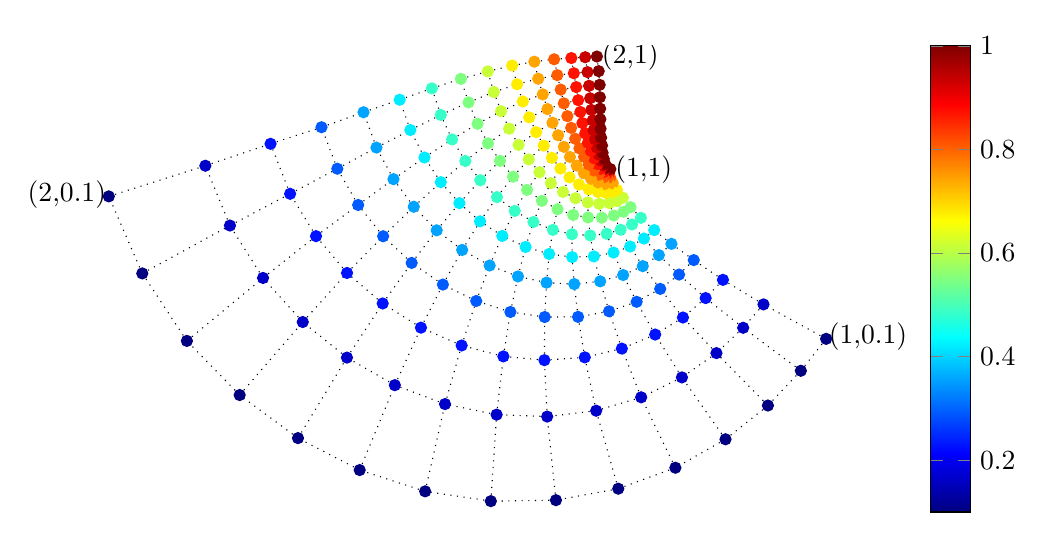 % This file was created by matlab2tikz v0.2.2.
% Copyright (c) 2008--2012, Nico Schlömer <nico.schloemer@gmail.com>
% All rights reserved.
% 
% The latest updates can be retrieved from
%   http://www.mathworks.com/matlabcentral/fileexchange/22022-matlab2tikz
% where you can also make suggestions and rate matlab2tikz.
% 
% 
% 
\begin{tikzpicture}

% Axis at [0.13 0.11 0.67 0.54]
\begin{axis}[%
view={0}{90},
width=4.444in,
height=2.331in,
scale only axis,
xmin=-24, xmax=17,
ymin=-14, ymax=7.5,
hide x axis,
hide y axis,
colormap/jet,
colorbar,
point meta min=0.1,
point meta max=1]
\addplot [
color=black,
dotted,
forget plot
]
coordinates{
 (12.998,-6.014)(10.109,-4.425) 
};
\addplot [
color=black,
dotted,
forget plot
]
coordinates{
 (10.109,-4.425)(8.238,-3.293) 
};
\addplot [
color=black,
dotted,
forget plot
]
coordinates{
 (8.238,-3.293)(6.891,-2.382) 
};
\addplot [
color=black,
dotted,
forget plot
]
coordinates{
 (6.891,-2.382)(5.863,-1.633) 
};
\addplot [
color=black,
dotted,
forget plot
]
coordinates{
 (5.863,-1.633)(5.068,-1.0) 
};
\addplot [
color=black,
dotted,
forget plot
]
coordinates{
 (5.068,-1.0)(4.454,-0.435) 
};
\addplot [
color=black,
dotted,
forget plot
]
coordinates{
 (4.454,-0.435)(3.978,0.059) 
};
\addplot [
color=black,
dotted,
forget plot
]
coordinates{
 (3.978,0.059)(3.623,0.492) 
};
\addplot [
color=black,
dotted,
forget plot
]
coordinates{
 (3.623,0.492)(3.347,0.857) 
};
\addplot [
color=black,
dotted,
forget plot
]
coordinates{
 (3.347,0.857)(3.156,1.172) 
};
\addplot [
color=black,
dotted,
forget plot
]
coordinates{
 (3.156,1.172)(3.038,1.423) 
};
\addplot [
color=black,
dotted,
forget plot
]
coordinates{
 (3.038,1.423)(2.975,1.62) 
};
\addplot [
color=black,
dotted,
forget plot
]
coordinates{
 (2.975,1.62)(2.976,1.746) 
};
\addplot [
color=black,
dotted,
forget plot
]
coordinates{
 (2.976,1.746)(3.045,1.815) 
};
\addplot [
color=black,
dotted,
forget plot
]
coordinates{
 (12.998,-6.014)(11.832,-7.486) 
};
\addplot [
color=black,
dotted,
forget plot
]
coordinates{
 (10.109,-4.425)(9.171,-5.504) 
};
\addplot [
color=black,
dotted,
forget plot
]
coordinates{
 (11.832,-7.486)(9.171,-5.504) 
};
\addplot [
color=black,
dotted,
forget plot
]
coordinates{
 (8.238,-3.293)(7.44,-4.134) 
};
\addplot [
color=black,
dotted,
forget plot
]
coordinates{
 (9.171,-5.504)(7.44,-4.134) 
};
\addplot [
color=black,
dotted,
forget plot
]
coordinates{
 (6.891,-2.382)(6.214,-3.05) 
};
\addplot [
color=black,
dotted,
forget plot
]
coordinates{
 (7.44,-4.134)(6.214,-3.05) 
};
\addplot [
color=black,
dotted,
forget plot
]
coordinates{
 (5.863,-1.633)(5.283,-2.153) 
};
\addplot [
color=black,
dotted,
forget plot
]
coordinates{
 (6.214,-3.05)(5.283,-2.153) 
};
\addplot [
color=black,
dotted,
forget plot
]
coordinates{
 (5.068,-1.0)(4.593,-1.388) 
};
\addplot [
color=black,
dotted,
forget plot
]
coordinates{
 (5.283,-2.153)(4.593,-1.388) 
};
\addplot [
color=black,
dotted,
forget plot
]
coordinates{
 (4.454,-0.435)(4.043,-0.739) 
};
\addplot [
color=black,
dotted,
forget plot
]
coordinates{
 (4.593,-1.388)(4.043,-0.739) 
};
\addplot [
color=black,
dotted,
forget plot
]
coordinates{
 (3.978,0.059)(3.651,-0.154) 
};
\addplot [
color=black,
dotted,
forget plot
]
coordinates{
 (4.043,-0.739)(3.651,-0.154) 
};
\addplot [
color=black,
dotted,
forget plot
]
coordinates{
 (3.623,0.492)(3.345,0.339) 
};
\addplot [
color=black,
dotted,
forget plot
]
coordinates{
 (3.651,-0.154)(3.345,0.339) 
};
\addplot [
color=black,
dotted,
forget plot
]
coordinates{
 (3.347,0.857)(3.134,0.763) 
};
\addplot [
color=black,
dotted,
forget plot
]
coordinates{
 (3.345,0.339)(3.134,0.763) 
};
\addplot [
color=black,
dotted,
forget plot
]
coordinates{
 (3.156,1.172)(3.0,1.115) 
};
\addplot [
color=black,
dotted,
forget plot
]
coordinates{
 (3.134,0.763)(3.0,1.115) 
};
\addplot [
color=black,
dotted,
forget plot
]
coordinates{
 (3.038,1.423)(2.911,1.396) 
};
\addplot [
color=black,
dotted,
forget plot
]
coordinates{
 (3.0,1.115)(2.911,1.396) 
};
\addplot [
color=black,
dotted,
forget plot
]
coordinates{
 (2.975,1.62)(2.876,1.611) 
};
\addplot [
color=black,
dotted,
forget plot
]
coordinates{
 (2.911,1.396)(2.876,1.611) 
};
\addplot [
color=black,
dotted,
forget plot
]
coordinates{
 (2.976,1.746)(2.893,1.748) 
};
\addplot [
color=black,
dotted,
forget plot
]
coordinates{
 (2.876,1.611)(2.893,1.748) 
};
\addplot [
color=black,
dotted,
forget plot
]
coordinates{
 (3.045,1.815)(2.949,1.813) 
};
\addplot [
color=black,
dotted,
forget plot
]
coordinates{
 (2.893,1.748)(2.949,1.813) 
};
\addplot [
color=black,
dotted,
forget plot
]
coordinates{
 (11.832,-7.486)(10.313,-9.089) 
};
\addplot [
color=black,
dotted,
forget plot
]
coordinates{
 (9.171,-5.504)(7.939,-6.672) 
};
\addplot [
color=black,
dotted,
forget plot
]
coordinates{
 (10.313,-9.089)(7.939,-6.672) 
};
\addplot [
color=black,
dotted,
forget plot
]
coordinates{
 (7.44,-4.134)(6.392,-5.03) 
};
\addplot [
color=black,
dotted,
forget plot
]
coordinates{
 (7.939,-6.672)(6.392,-5.03) 
};
\addplot [
color=black,
dotted,
forget plot
]
coordinates{
 (6.214,-3.05)(5.344,-3.709) 
};
\addplot [
color=black,
dotted,
forget plot
]
coordinates{
 (6.392,-5.03)(5.344,-3.709) 
};
\addplot [
color=black,
dotted,
forget plot
]
coordinates{
 (5.283,-2.153)(4.539,-2.661) 
};
\addplot [
color=black,
dotted,
forget plot
]
coordinates{
 (5.344,-3.709)(4.539,-2.661) 
};
\addplot [
color=black,
dotted,
forget plot
]
coordinates{
 (4.593,-1.388)(3.956,-1.756) 
};
\addplot [
color=black,
dotted,
forget plot
]
coordinates{
 (4.539,-2.661)(3.956,-1.756) 
};
\addplot [
color=black,
dotted,
forget plot
]
coordinates{
 (4.043,-0.739)(3.519,-0.983) 
};
\addplot [
color=black,
dotted,
forget plot
]
coordinates{
 (3.956,-1.756)(3.519,-0.983) 
};
\addplot [
color=black,
dotted,
forget plot
]
coordinates{
 (3.651,-0.154)(3.202,-0.325) 
};
\addplot [
color=black,
dotted,
forget plot
]
coordinates{
 (3.519,-0.983)(3.202,-0.325) 
};
\addplot [
color=black,
dotted,
forget plot
]
coordinates{
 (3.345,0.339)(2.991,0.246) 
};
\addplot [
color=black,
dotted,
forget plot
]
coordinates{
 (3.202,-0.325)(2.991,0.246) 
};
\addplot [
color=black,
dotted,
forget plot
]
coordinates{
 (3.134,0.763)(2.841,0.721) 
};
\addplot [
color=black,
dotted,
forget plot
]
coordinates{
 (2.991,0.246)(2.841,0.721) 
};
\addplot [
color=black,
dotted,
forget plot
]
coordinates{
 (3.0,1.115)(2.755,1.115) 
};
\addplot [
color=black,
dotted,
forget plot
]
coordinates{
 (2.841,0.721)(2.755,1.115) 
};
\addplot [
color=black,
dotted,
forget plot
]
coordinates{
 (2.911,1.396)(2.73,1.439) 
};
\addplot [
color=black,
dotted,
forget plot
]
coordinates{
 (2.755,1.115)(2.73,1.439) 
};
\addplot [
color=black,
dotted,
forget plot
]
coordinates{
 (2.876,1.611)(2.736,1.676) 
};
\addplot [
color=black,
dotted,
forget plot
]
coordinates{
 (2.73,1.439)(2.736,1.676) 
};
\addplot [
color=black,
dotted,
forget plot
]
coordinates{
 (2.893,1.748)(2.806,1.834) 
};
\addplot [
color=black,
dotted,
forget plot
]
coordinates{
 (2.736,1.676)(2.806,1.834) 
};
\addplot [
color=black,
dotted,
forget plot
]
coordinates{
 (2.949,1.813)(2.867,1.904) 
};
\addplot [
color=black,
dotted,
forget plot
]
coordinates{
 (2.806,1.834)(2.867,1.904) 
};
\addplot [
color=black,
dotted,
forget plot
]
coordinates{
 (10.313,-9.089)(8.357,-10.646) 
};
\addplot [
color=black,
dotted,
forget plot
]
coordinates{
 (7.939,-6.672)(6.346,-7.792) 
};
\addplot [
color=black,
dotted,
forget plot
]
coordinates{
 (8.357,-10.646)(6.346,-7.792) 
};
\addplot [
color=black,
dotted,
forget plot
]
coordinates{
 (6.392,-5.03)(5.112,-5.816) 
};
\addplot [
color=black,
dotted,
forget plot
]
coordinates{
 (6.346,-7.792)(5.112,-5.816) 
};
\addplot [
color=black,
dotted,
forget plot
]
coordinates{
 (5.344,-3.709)(4.257,-4.306) 
};
\addplot [
color=black,
dotted,
forget plot
]
coordinates{
 (5.112,-5.816)(4.257,-4.306) 
};
\addplot [
color=black,
dotted,
forget plot
]
coordinates{
 (4.539,-2.661)(3.634,-3.071) 
};
\addplot [
color=black,
dotted,
forget plot
]
coordinates{
 (4.257,-4.306)(3.634,-3.071) 
};
\addplot [
color=black,
dotted,
forget plot
]
coordinates{
 (3.956,-1.756)(3.191,-2.036) 
};
\addplot [
color=black,
dotted,
forget plot
]
coordinates{
 (3.634,-3.071)(3.191,-2.036) 
};
\addplot [
color=black,
dotted,
forget plot
]
coordinates{
 (3.519,-0.983)(2.875,-1.168) 
};
\addplot [
color=black,
dotted,
forget plot
]
coordinates{
 (3.191,-2.036)(2.875,-1.168) 
};
\addplot [
color=black,
dotted,
forget plot
]
coordinates{
 (3.202,-0.325)(2.649,-0.426) 
};
\addplot [
color=black,
dotted,
forget plot
]
coordinates{
 (2.875,-1.168)(2.649,-0.426) 
};
\addplot [
color=black,
dotted,
forget plot
]
coordinates{
 (2.991,0.246)(2.528,0.214) 
};
\addplot [
color=black,
dotted,
forget plot
]
coordinates{
 (2.649,-0.426)(2.528,0.214) 
};
\addplot [
color=black,
dotted,
forget plot
]
coordinates{
 (2.841,0.721)(2.473,0.759) 
};
\addplot [
color=black,
dotted,
forget plot
]
coordinates{
 (2.528,0.214)(2.473,0.759) 
};
\addplot [
color=black,
dotted,
forget plot
]
coordinates{
 (2.755,1.115)(2.469,1.198) 
};
\addplot [
color=black,
dotted,
forget plot
]
coordinates{
 (2.473,0.759)(2.469,1.198) 
};
\addplot [
color=black,
dotted,
forget plot
]
coordinates{
 (2.73,1.439)(2.513,1.555) 
};
\addplot [
color=black,
dotted,
forget plot
]
coordinates{
 (2.469,1.198)(2.513,1.555) 
};
\addplot [
color=black,
dotted,
forget plot
]
coordinates{
 (2.736,1.676)(2.595,1.82) 
};
\addplot [
color=black,
dotted,
forget plot
]
coordinates{
 (2.513,1.555)(2.595,1.82) 
};
\addplot [
color=black,
dotted,
forget plot
]
coordinates{
 (2.806,1.834)(2.709,1.987) 
};
\addplot [
color=black,
dotted,
forget plot
]
coordinates{
 (2.595,1.82)(2.709,1.987) 
};
\addplot [
color=black,
dotted,
forget plot
]
coordinates{
 (2.867,1.904)(2.798,2.066) 
};
\addplot [
color=black,
dotted,
forget plot
]
coordinates{
 (2.709,1.987)(2.798,2.066) 
};
\addplot [
color=black,
dotted,
forget plot
]
coordinates{
 (8.357,-10.646)(6.044,-11.958) 
};
\addplot [
color=black,
dotted,
forget plot
]
coordinates{
 (6.346,-7.792)(4.466,-8.71) 
};
\addplot [
color=black,
dotted,
forget plot
]
coordinates{
 (6.044,-11.958)(4.466,-8.71) 
};
\addplot [
color=black,
dotted,
forget plot
]
coordinates{
 (5.112,-5.816)(3.574,-6.464) 
};
\addplot [
color=black,
dotted,
forget plot
]
coordinates{
 (4.466,-8.71)(3.574,-6.464) 
};
\addplot [
color=black,
dotted,
forget plot
]
coordinates{
 (4.257,-4.306)(2.984,-4.744) 
};
\addplot [
color=black,
dotted,
forget plot
]
coordinates{
 (3.574,-6.464)(2.984,-4.744) 
};
\addplot [
color=black,
dotted,
forget plot
]
coordinates{
 (3.634,-3.071)(2.576,-3.363) 
};
\addplot [
color=black,
dotted,
forget plot
]
coordinates{
 (2.984,-4.744)(2.576,-3.363) 
};
\addplot [
color=black,
dotted,
forget plot
]
coordinates{
 (3.191,-2.036)(2.284,-2.212) 
};
\addplot [
color=black,
dotted,
forget plot
]
coordinates{
 (2.576,-3.363)(2.284,-2.212) 
};
\addplot [
color=black,
dotted,
forget plot
]
coordinates{
 (2.875,-1.168)(2.115,-1.244) 
};
\addplot [
color=black,
dotted,
forget plot
]
coordinates{
 (2.284,-2.212)(2.115,-1.244) 
};
\addplot [
color=black,
dotted,
forget plot
]
coordinates{
 (2.649,-0.426)(2.018,-0.417) 
};
\addplot [
color=black,
dotted,
forget plot
]
coordinates{
 (2.115,-1.244)(2.018,-0.417) 
};
\addplot [
color=black,
dotted,
forget plot
]
coordinates{
 (2.528,0.214)(2.005,0.276) 
};
\addplot [
color=black,
dotted,
forget plot
]
coordinates{
 (2.018,-0.417)(2.005,0.276) 
};
\addplot [
color=black,
dotted,
forget plot
]
coordinates{
 (2.473,0.759)(2.049,0.881) 
};
\addplot [
color=black,
dotted,
forget plot
]
coordinates{
 (2.005,0.276)(2.049,0.881) 
};
\addplot [
color=black,
dotted,
forget plot
]
coordinates{
 (2.469,1.198)(2.153,1.37) 
};
\addplot [
color=black,
dotted,
forget plot
]
coordinates{
 (2.049,0.881)(2.153,1.37) 
};
\addplot [
color=black,
dotted,
forget plot
]
coordinates{
 (2.513,1.555)(2.279,1.753) 
};
\addplot [
color=black,
dotted,
forget plot
]
coordinates{
 (2.153,1.37)(2.279,1.753) 
};
\addplot [
color=black,
dotted,
forget plot
]
coordinates{
 (2.595,1.82)(2.448,2.045) 
};
\addplot [
color=black,
dotted,
forget plot
]
coordinates{
 (2.279,1.753)(2.448,2.045) 
};
\addplot [
color=black,
dotted,
forget plot
]
coordinates{
 (2.709,1.987)(2.605,2.212) 
};
\addplot [
color=black,
dotted,
forget plot
]
coordinates{
 (2.448,2.045)(2.605,2.212) 
};
\addplot [
color=black,
dotted,
forget plot
]
coordinates{
 (2.798,2.066)(2.739,2.29) 
};
\addplot [
color=black,
dotted,
forget plot
]
coordinates{
 (2.605,2.212)(2.739,2.29) 
};
\addplot [
color=black,
dotted,
forget plot
]
coordinates{
 (6.044,-11.958)(3.409,-12.925) 
};
\addplot [
color=black,
dotted,
forget plot
]
coordinates{
 (4.466,-8.71)(2.39,-9.328) 
};
\addplot [
color=black,
dotted,
forget plot
]
coordinates{
 (3.409,-12.925)(2.39,-9.328) 
};
\addplot [
color=black,
dotted,
forget plot
]
coordinates{
 (3.574,-6.464)(1.865,-6.868) 
};
\addplot [
color=black,
dotted,
forget plot
]
coordinates{
 (2.39,-9.328)(1.865,-6.868) 
};
\addplot [
color=black,
dotted,
forget plot
]
coordinates{
 (2.984,-4.744)(1.555,-5.001) 
};
\addplot [
color=black,
dotted,
forget plot
]
coordinates{
 (1.865,-6.868)(1.555,-5.001) 
};
\addplot [
color=black,
dotted,
forget plot
]
coordinates{
 (2.576,-3.363)(1.379,-3.489) 
};
\addplot [
color=black,
dotted,
forget plot
]
coordinates{
 (1.555,-5.001)(1.379,-3.489) 
};
\addplot [
color=black,
dotted,
forget plot
]
coordinates{
 (2.284,-2.212)(1.281,-2.243) 
};
\addplot [
color=black,
dotted,
forget plot
]
coordinates{
 (1.379,-3.489)(1.281,-2.243) 
};
\addplot [
color=black,
dotted,
forget plot
]
coordinates{
 (2.115,-1.244)(1.275,-1.193) 
};
\addplot [
color=black,
dotted,
forget plot
]
coordinates{
 (1.281,-2.243)(1.275,-1.193) 
};
\addplot [
color=black,
dotted,
forget plot
]
coordinates{
 (2.018,-0.417)(1.33,-0.3) 
};
\addplot [
color=black,
dotted,
forget plot
]
coordinates{
 (1.275,-1.193)(1.33,-0.3) 
};
\addplot [
color=black,
dotted,
forget plot
]
coordinates{
 (2.005,0.276)(1.436,0.47) 
};
\addplot [
color=black,
dotted,
forget plot
]
coordinates{
 (1.33,-0.3)(1.436,0.47) 
};
\addplot [
color=black,
dotted,
forget plot
]
coordinates{
 (2.049,0.881)(1.6,1.104) 
};
\addplot [
color=black,
dotted,
forget plot
]
coordinates{
 (1.436,0.47)(1.6,1.104) 
};
\addplot [
color=black,
dotted,
forget plot
]
coordinates{
 (2.153,1.37)(1.822,1.633) 
};
\addplot [
color=black,
dotted,
forget plot
]
coordinates{
 (1.6,1.104)(1.822,1.633) 
};
\addplot [
color=black,
dotted,
forget plot
]
coordinates{
 (2.279,1.753)(2.05,2.031) 
};
\addplot [
color=black,
dotted,
forget plot
]
coordinates{
 (1.822,1.633)(2.05,2.031) 
};
\addplot [
color=black,
dotted,
forget plot
]
coordinates{
 (2.448,2.045)(2.295,2.315) 
};
\addplot [
color=black,
dotted,
forget plot
]
coordinates{
 (2.05,2.031)(2.295,2.315) 
};
\addplot [
color=black,
dotted,
forget plot
]
coordinates{
 (2.605,2.212)(2.509,2.485) 
};
\addplot [
color=black,
dotted,
forget plot
]
coordinates{
 (2.295,2.315)(2.509,2.485) 
};
\addplot [
color=black,
dotted,
forget plot
]
coordinates{
 (2.739,2.29)(2.686,2.567) 
};
\addplot [
color=black,
dotted,
forget plot
]
coordinates{
 (2.509,2.485)(2.686,2.567) 
};
\addplot [
color=black,
dotted,
forget plot
]
coordinates{
 (3.409,-12.925)(0.534,-13.454) 
};
\addplot [
color=black,
dotted,
forget plot
]
coordinates{
 (2.39,-9.328)(0.131,-9.599) 
};
\addplot [
color=black,
dotted,
forget plot
]
coordinates{
 (0.534,-13.454)(0.131,-9.599) 
};
\addplot [
color=black,
dotted,
forget plot
]
coordinates{
 (1.865,-6.868)(0.002,-6.997) 
};
\addplot [
color=black,
dotted,
forget plot
]
coordinates{
 (0.131,-9.599)(0.002,-6.997) 
};
\addplot [
color=black,
dotted,
forget plot
]
coordinates{
 (1.555,-5.001)(0.016,-5.008) 
};
\addplot [
color=black,
dotted,
forget plot
]
coordinates{
 (0.002,-6.997)(0.016,-5.008) 
};
\addplot [
color=black,
dotted,
forget plot
]
coordinates{
 (1.379,-3.489)(0.1,-3.422) 
};
\addplot [
color=black,
dotted,
forget plot
]
coordinates{
 (0.016,-5.008)(0.1,-3.422) 
};
\addplot [
color=black,
dotted,
forget plot
]
coordinates{
 (1.281,-2.243)(0.221,-2.1) 
};
\addplot [
color=black,
dotted,
forget plot
]
coordinates{
 (0.1,-3.422)(0.221,-2.1) 
};
\addplot [
color=black,
dotted,
forget plot
]
coordinates{
 (1.275,-1.193)(0.394,-0.99) 
};
\addplot [
color=black,
dotted,
forget plot
]
coordinates{
 (0.221,-2.1)(0.394,-0.99) 
};
\addplot [
color=black,
dotted,
forget plot
]
coordinates{
 (1.33,-0.3)(0.61,-0.036) 
};
\addplot [
color=black,
dotted,
forget plot
]
coordinates{
 (0.394,-0.99)(0.61,-0.036) 
};
\addplot [
color=black,
dotted,
forget plot
]
coordinates{
 (1.436,0.47)(0.862,0.761) 
};
\addplot [
color=black,
dotted,
forget plot
]
coordinates{
 (0.61,-0.036)(0.862,0.761) 
};
\addplot [
color=black,
dotted,
forget plot
]
coordinates{
 (1.6,1.104)(1.163,1.432) 
};
\addplot [
color=black,
dotted,
forget plot
]
coordinates{
 (0.862,0.761)(1.163,1.432) 
};
\addplot [
color=black,
dotted,
forget plot
]
coordinates{
 (1.822,1.633)(1.494,1.976) 
};
\addplot [
color=black,
dotted,
forget plot
]
coordinates{
 (1.163,1.432)(1.494,1.976) 
};
\addplot [
color=black,
dotted,
forget plot
]
coordinates{
 (2.05,2.031)(1.832,2.381) 
};
\addplot [
color=black,
dotted,
forget plot
]
coordinates{
 (1.494,1.976)(1.832,2.381) 
};
\addplot [
color=black,
dotted,
forget plot
]
coordinates{
 (2.295,2.315)(2.15,2.651) 
};
\addplot [
color=black,
dotted,
forget plot
]
coordinates{
 (1.832,2.381)(2.15,2.651) 
};
\addplot [
color=black,
dotted,
forget plot
]
coordinates{
 (2.509,2.485)(2.419,2.813) 
};
\addplot [
color=black,
dotted,
forget plot
]
coordinates{
 (2.15,2.651)(2.419,2.813) 
};
\addplot [
color=black,
dotted,
forget plot
]
coordinates{
 (2.686,2.567)(2.66,2.902) 
};
\addplot [
color=black,
dotted,
forget plot
]
coordinates{
 (2.419,2.813)(2.66,2.902) 
};
\addplot [
color=black,
dotted,
forget plot
]
coordinates{
 (0.534,-13.454)(-2.469,-13.499) 
};
\addplot [
color=black,
dotted,
forget plot
]
coordinates{
 (0.131,-9.599)(-2.202,-9.51) 
};
\addplot [
color=black,
dotted,
forget plot
]
coordinates{
 (-2.469,-13.499)(-2.202,-9.51) 
};
\addplot [
color=black,
dotted,
forget plot
]
coordinates{
 (0.002,-6.997)(-1.891,-6.824) 
};
\addplot [
color=black,
dotted,
forget plot
]
coordinates{
 (-2.202,-9.51)(-1.891,-6.824) 
};
\addplot [
color=black,
dotted,
forget plot
]
coordinates{
 (0.016,-5.008)(-1.567,-4.775) 
};
\addplot [
color=black,
dotted,
forget plot
]
coordinates{
 (-1.891,-6.824)(-1.567,-4.775) 
};
\addplot [
color=black,
dotted,
forget plot
]
coordinates{
 (0.1,-3.422)(-1.217,-3.136) 
};
\addplot [
color=black,
dotted,
forget plot
]
coordinates{
 (-1.567,-4.775)(-1.217,-3.136) 
};
\addplot [
color=black,
dotted,
forget plot
]
coordinates{
 (0.221,-2.1)(-0.864,-1.776) 
};
\addplot [
color=black,
dotted,
forget plot
]
coordinates{
 (-1.217,-3.136)(-0.864,-1.776) 
};
\addplot [
color=black,
dotted,
forget plot
]
coordinates{
 (0.394,-0.99)(-0.502,-0.626) 
};
\addplot [
color=black,
dotted,
forget plot
]
coordinates{
 (-0.864,-1.776)(-0.502,-0.626) 
};
\addplot [
color=black,
dotted,
forget plot
]
coordinates{
 (0.61,-0.036)(-0.112,0.348) 
};
\addplot [
color=black,
dotted,
forget plot
]
coordinates{
 (-0.502,-0.626)(-0.112,0.348) 
};
\addplot [
color=black,
dotted,
forget plot
]
coordinates{
 (0.862,0.761)(0.301,1.167) 
};
\addplot [
color=black,
dotted,
forget plot
]
coordinates{
 (-0.112,0.348)(0.301,1.167) 
};
\addplot [
color=black,
dotted,
forget plot
]
coordinates{
 (1.163,1.432)(0.743,1.84) 
};
\addplot [
color=black,
dotted,
forget plot
]
coordinates{
 (0.301,1.167)(0.743,1.84) 
};
\addplot [
color=black,
dotted,
forget plot
]
coordinates{
 (1.494,1.976)(1.181,2.373) 
};
\addplot [
color=black,
dotted,
forget plot
]
coordinates{
 (0.743,1.84)(1.181,2.373) 
};
\addplot [
color=black,
dotted,
forget plot
]
coordinates{
 (1.832,2.381)(1.619,2.769) 
};
\addplot [
color=black,
dotted,
forget plot
]
coordinates{
 (1.181,2.373)(1.619,2.769) 
};
\addplot [
color=black,
dotted,
forget plot
]
coordinates{
 (2.15,2.651)(2.008,3.028) 
};
\addplot [
color=black,
dotted,
forget plot
]
coordinates{
 (1.619,2.769)(2.008,3.028) 
};
\addplot [
color=black,
dotted,
forget plot
]
coordinates{
 (2.419,2.813)(2.34,3.192) 
};
\addplot [
color=black,
dotted,
forget plot
]
coordinates{
 (2.008,3.028)(2.34,3.192) 
};
\addplot [
color=black,
dotted,
forget plot
]
coordinates{
 (2.66,2.902)(2.619,3.264) 
};
\addplot [
color=black,
dotted,
forget plot
]
coordinates{
 (2.34,3.192)(2.619,3.264) 
};
\addplot [
color=black,
dotted,
forget plot
]
coordinates{
 (-2.469,-13.499)(-5.499,-13.047) 
};
\addplot [
color=black,
dotted,
forget plot
]
coordinates{
 (-2.202,-9.51)(-4.583,-9.022) 
};
\addplot [
color=black,
dotted,
forget plot
]
coordinates{
 (-5.499,-13.047)(-4.583,-9.022) 
};
\addplot [
color=black,
dotted,
forget plot
]
coordinates{
 (-1.891,-6.824)(-3.816,-6.32) 
};
\addplot [
color=black,
dotted,
forget plot
]
coordinates{
 (-4.583,-9.022)(-3.816,-6.32) 
};
\addplot [
color=black,
dotted,
forget plot
]
coordinates{
 (-1.567,-4.775)(-3.142,-4.268) 
};
\addplot [
color=black,
dotted,
forget plot
]
coordinates{
 (-3.816,-6.32)(-3.142,-4.268) 
};
\addplot [
color=black,
dotted,
forget plot
]
coordinates{
 (-1.217,-3.136)(-2.524,-2.632) 
};
\addplot [
color=black,
dotted,
forget plot
]
coordinates{
 (-3.142,-4.268)(-2.524,-2.632) 
};
\addplot [
color=black,
dotted,
forget plot
]
coordinates{
 (-0.864,-1.776)(-1.941,-1.266) 
};
\addplot [
color=black,
dotted,
forget plot
]
coordinates{
 (-2.524,-2.632)(-1.941,-1.266) 
};
\addplot [
color=black,
dotted,
forget plot
]
coordinates{
 (-0.502,-0.626)(-1.367,-0.114) 
};
\addplot [
color=black,
dotted,
forget plot
]
coordinates{
 (-1.941,-1.266)(-1.367,-0.114) 
};
\addplot [
color=black,
dotted,
forget plot
]
coordinates{
 (-0.112,0.348)(-0.798,0.855) 
};
\addplot [
color=black,
dotted,
forget plot
]
coordinates{
 (-1.367,-0.114)(-0.798,0.855) 
};
\addplot [
color=black,
dotted,
forget plot
]
coordinates{
 (0.301,1.167)(-0.226,1.669) 
};
\addplot [
color=black,
dotted,
forget plot
]
coordinates{
 (-0.798,0.855)(-0.226,1.669) 
};
\addplot [
color=black,
dotted,
forget plot
]
coordinates{
 (0.743,1.84)(0.345,2.334) 
};
\addplot [
color=black,
dotted,
forget plot
]
coordinates{
 (-0.226,1.669)(0.345,2.334) 
};
\addplot [
color=black,
dotted,
forget plot
]
coordinates{
 (1.181,2.373)(0.899,2.841) 
};
\addplot [
color=black,
dotted,
forget plot
]
coordinates{
 (0.345,2.334)(0.899,2.841) 
};
\addplot [
color=black,
dotted,
forget plot
]
coordinates{
 (1.619,2.769)(1.422,3.213) 
};
\addplot [
color=black,
dotted,
forget plot
]
coordinates{
 (0.899,2.841)(1.422,3.213) 
};
\addplot [
color=black,
dotted,
forget plot
]
coordinates{
 (2.008,3.028)(1.886,3.46) 
};
\addplot [
color=black,
dotted,
forget plot
]
coordinates{
 (1.422,3.213)(1.886,3.46) 
};
\addplot [
color=black,
dotted,
forget plot
]
coordinates{
 (2.34,3.192)(2.267,3.6) 
};
\addplot [
color=black,
dotted,
forget plot
]
coordinates{
 (1.886,3.46)(2.267,3.6) 
};
\addplot [
color=black,
dotted,
forget plot
]
coordinates{
 (2.619,3.264)(2.593,3.675) 
};
\addplot [
color=black,
dotted,
forget plot
]
coordinates{
 (2.267,3.6)(2.593,3.675) 
};
\addplot [
color=black,
dotted,
forget plot
]
coordinates{
 (-5.499,-13.047)(-8.519,-12.065) 
};
\addplot [
color=black,
dotted,
forget plot
]
coordinates{
 (-4.583,-9.022)(-6.897,-8.149) 
};
\addplot [
color=black,
dotted,
forget plot
]
coordinates{
 (-8.519,-12.065)(-6.897,-8.149) 
};
\addplot [
color=black,
dotted,
forget plot
]
coordinates{
 (-3.816,-6.32)(-5.692,-5.498) 
};
\addplot [
color=black,
dotted,
forget plot
]
coordinates{
 (-6.897,-8.149)(-5.692,-5.498) 
};
\addplot [
color=black,
dotted,
forget plot
]
coordinates{
 (-3.142,-4.268)(-4.681,-3.511) 
};
\addplot [
color=black,
dotted,
forget plot
]
coordinates{
 (-5.692,-5.498)(-4.681,-3.511) 
};
\addplot [
color=black,
dotted,
forget plot
]
coordinates{
 (-2.524,-2.632)(-3.792,-1.914) 
};
\addplot [
color=black,
dotted,
forget plot
]
coordinates{
 (-4.681,-3.511)(-3.792,-1.914) 
};
\addplot [
color=black,
dotted,
forget plot
]
coordinates{
 (-1.941,-1.266)(-2.966,-0.595) 
};
\addplot [
color=black,
dotted,
forget plot
]
coordinates{
 (-3.792,-1.914)(-2.966,-0.595) 
};
\addplot [
color=black,
dotted,
forget plot
]
coordinates{
 (-1.367,-0.114)(-2.186,0.522) 
};
\addplot [
color=black,
dotted,
forget plot
]
coordinates{
 (-2.966,-0.595)(-2.186,0.522) 
};
\addplot [
color=black,
dotted,
forget plot
]
coordinates{
 (-0.798,0.855)(-1.444,1.465) 
};
\addplot [
color=black,
dotted,
forget plot
]
coordinates{
 (-2.186,0.522)(-1.444,1.465) 
};
\addplot [
color=black,
dotted,
forget plot
]
coordinates{
 (-0.226,1.669)(-0.721,2.262) 
};
\addplot [
color=black,
dotted,
forget plot
]
coordinates{
 (-1.444,1.465)(-0.721,2.262) 
};
\addplot [
color=black,
dotted,
forget plot
]
coordinates{
 (0.345,2.334)(-0.029,2.895) 
};
\addplot [
color=black,
dotted,
forget plot
]
coordinates{
 (-0.721,2.262)(-0.029,2.895) 
};
\addplot [
color=black,
dotted,
forget plot
]
coordinates{
 (0.899,2.841)(0.634,3.374) 
};
\addplot [
color=black,
dotted,
forget plot
]
coordinates{
 (-0.029,2.895)(0.634,3.374) 
};
\addplot [
color=black,
dotted,
forget plot
]
coordinates{
 (1.422,3.213)(1.236,3.718) 
};
\addplot [
color=black,
dotted,
forget plot
]
coordinates{
 (0.634,3.374)(1.236,3.718) 
};
\addplot [
color=black,
dotted,
forget plot
]
coordinates{
 (1.886,3.46)(1.754,3.936) 
};
\addplot [
color=black,
dotted,
forget plot
]
coordinates{
 (1.236,3.718)(1.754,3.936) 
};
\addplot [
color=black,
dotted,
forget plot
]
coordinates{
 (2.267,3.6)(2.228,4.056) 
};
\addplot [
color=black,
dotted,
forget plot
]
coordinates{
 (1.754,3.936)(2.228,4.056) 
};
\addplot [
color=black,
dotted,
forget plot
]
coordinates{
 (2.593,3.675)(2.583,4.114) 
};
\addplot [
color=black,
dotted,
forget plot
]
coordinates{
 (2.228,4.056)(2.583,4.114) 
};
\addplot [
color=black,
dotted,
forget plot
]
coordinates{
 (-8.519,-12.065)(-11.365,-10.592) 
};
\addplot [
color=black,
dotted,
forget plot
]
coordinates{
 (-6.897,-8.149)(-9.107,-6.879) 
};
\addplot [
color=black,
dotted,
forget plot
]
coordinates{
 (-11.365,-10.592)(-9.107,-6.879) 
};
\addplot [
color=black,
dotted,
forget plot
]
coordinates{
 (-5.692,-5.498)(-7.458,-4.382) 
};
\addplot [
color=black,
dotted,
forget plot
]
coordinates{
 (-9.107,-6.879)(-7.458,-4.382) 
};
\addplot [
color=black,
dotted,
forget plot
]
coordinates{
 (-4.681,-3.511)(-6.121,-2.512) 
};
\addplot [
color=black,
dotted,
forget plot
]
coordinates{
 (-7.458,-4.382)(-6.121,-2.512) 
};
\addplot [
color=black,
dotted,
forget plot
]
coordinates{
 (-3.792,-1.914)(-4.966,-1.009) 
};
\addplot [
color=black,
dotted,
forget plot
]
coordinates{
 (-6.121,-2.512)(-4.966,-1.009) 
};
\addplot [
color=black,
dotted,
forget plot
]
coordinates{
 (-2.966,-0.595)(-3.918,0.244) 
};
\addplot [
color=black,
dotted,
forget plot
]
coordinates{
 (-4.966,-1.009)(-3.918,0.244) 
};
\addplot [
color=black,
dotted,
forget plot
]
coordinates{
 (-2.186,0.522)(-2.955,1.301) 
};
\addplot [
color=black,
dotted,
forget plot
]
coordinates{
 (-3.918,0.244)(-2.955,1.301) 
};
\addplot [
color=black,
dotted,
forget plot
]
coordinates{
 (-1.444,1.465)(-2.046,2.195) 
};
\addplot [
color=black,
dotted,
forget plot
]
coordinates{
 (-2.955,1.301)(-2.046,2.195) 
};
\addplot [
color=black,
dotted,
forget plot
]
coordinates{
 (-0.721,2.262)(-1.189,2.929) 
};
\addplot [
color=black,
dotted,
forget plot
]
coordinates{
 (-2.046,2.195)(-1.189,2.929) 
};
\addplot [
color=black,
dotted,
forget plot
]
coordinates{
 (-0.029,2.895)(-0.378,3.518) 
};
\addplot [
color=black,
dotted,
forget plot
]
coordinates{
 (-1.189,2.929)(-0.378,3.518) 
};
\addplot [
color=black,
dotted,
forget plot
]
coordinates{
 (0.634,3.374)(0.376,3.954) 
};
\addplot [
color=black,
dotted,
forget plot
]
coordinates{
 (-0.378,3.518)(0.376,3.954) 
};
\addplot [
color=black,
dotted,
forget plot
]
coordinates{
 (1.236,3.718)(1.061,4.257) 
};
\addplot [
color=black,
dotted,
forget plot
]
coordinates{
 (0.376,3.954)(1.061,4.257) 
};
\addplot [
color=black,
dotted,
forget plot
]
coordinates{
 (1.754,3.936)(1.661,4.45) 
};
\addplot [
color=black,
dotted,
forget plot
]
coordinates{
 (1.061,4.257)(1.661,4.45) 
};
\addplot [
color=black,
dotted,
forget plot
]
coordinates{
 (2.228,4.056)(2.166,4.543) 
};
\addplot [
color=black,
dotted,
forget plot
]
coordinates{
 (1.661,4.45)(2.166,4.543) 
};
\addplot [
color=black,
dotted,
forget plot
]
coordinates{
 (2.583,4.114)(2.574,4.602) 
};
\addplot [
color=black,
dotted,
forget plot
]
coordinates{
 (2.166,4.543)(2.574,4.602) 
};
\addplot [
color=black,
dotted,
forget plot
]
coordinates{
 (-11.365,-10.592)(-14.056,-8.605) 
};
\addplot [
color=black,
dotted,
forget plot
]
coordinates{
 (-9.107,-6.879)(-11.146,-5.238) 
};
\addplot [
color=black,
dotted,
forget plot
]
coordinates{
 (-14.056,-8.605)(-11.146,-5.238) 
};
\addplot [
color=black,
dotted,
forget plot
]
coordinates{
 (-7.458,-4.382)(-9.103,-2.976) 
};
\addplot [
color=black,
dotted,
forget plot
]
coordinates{
 (-11.146,-5.238)(-9.103,-2.976) 
};
\addplot [
color=black,
dotted,
forget plot
]
coordinates{
 (-6.121,-2.512)(-7.437,-1.283) 
};
\addplot [
color=black,
dotted,
forget plot
]
coordinates{
 (-9.103,-2.976)(-7.437,-1.283) 
};
\addplot [
color=black,
dotted,
forget plot
]
coordinates{
 (-4.966,-1.009)(-6.025,0.078) 
};
\addplot [
color=black,
dotted,
forget plot
]
coordinates{
 (-7.437,-1.283)(-6.025,0.078) 
};
\addplot [
color=black,
dotted,
forget plot
]
coordinates{
 (-3.918,0.244)(-4.777,1.212) 
};
\addplot [
color=black,
dotted,
forget plot
]
coordinates{
 (-6.025,0.078)(-4.777,1.212) 
};
\addplot [
color=black,
dotted,
forget plot
]
coordinates{
 (-2.955,1.301)(-3.645,2.188) 
};
\addplot [
color=black,
dotted,
forget plot
]
coordinates{
 (-4.777,1.212)(-3.645,2.188) 
};
\addplot [
color=black,
dotted,
forget plot
]
coordinates{
 (-2.046,2.195)(-2.597,3.002) 
};
\addplot [
color=black,
dotted,
forget plot
]
coordinates{
 (-3.645,2.188)(-2.597,3.002) 
};
\addplot [
color=black,
dotted,
forget plot
]
coordinates{
 (-1.189,2.929)(-1.621,3.677) 
};
\addplot [
color=black,
dotted,
forget plot
]
coordinates{
 (-2.597,3.002)(-1.621,3.677) 
};
\addplot [
color=black,
dotted,
forget plot
]
coordinates{
 (-0.378,3.518)(-0.698,4.199) 
};
\addplot [
color=black,
dotted,
forget plot
]
coordinates{
 (-1.621,3.677)(-0.698,4.199) 
};
\addplot [
color=black,
dotted,
forget plot
]
coordinates{
 (0.376,3.954)(0.142,4.582) 
};
\addplot [
color=black,
dotted,
forget plot
]
coordinates{
 (-0.698,4.199)(0.142,4.582) 
};
\addplot [
color=black,
dotted,
forget plot
]
coordinates{
 (1.061,4.257)(0.897,4.846) 
};
\addplot [
color=black,
dotted,
forget plot
]
coordinates{
 (0.142,4.582)(0.897,4.846) 
};
\addplot [
color=black,
dotted,
forget plot
]
coordinates{
 (1.661,4.45)(1.56,4.993) 
};
\addplot [
color=black,
dotted,
forget plot
]
coordinates{
 (0.897,4.846)(1.56,4.993) 
};
\addplot [
color=black,
dotted,
forget plot
]
coordinates{
 (2.166,4.543)(2.114,5.081) 
};
\addplot [
color=black,
dotted,
forget plot
]
coordinates{
 (1.56,4.993)(2.114,5.081) 
};
\addplot [
color=black,
dotted,
forget plot
]
coordinates{
 (2.574,4.602)(2.562,5.128) 
};
\addplot [
color=black,
dotted,
forget plot
]
coordinates{
 (2.114,5.081)(2.562,5.128) 
};
\addplot [
color=black,
dotted,
forget plot
]
coordinates{
 (-14.056,-8.605)(-16.49,-6.109) 
};
\addplot [
color=black,
dotted,
forget plot
]
coordinates{
 (-11.146,-5.238)(-12.978,-3.206) 
};
\addplot [
color=black,
dotted,
forget plot
]
coordinates{
 (-16.49,-6.109)(-12.978,-3.206) 
};
\addplot [
color=black,
dotted,
forget plot
]
coordinates{
 (-9.103,-2.976)(-10.533,-1.278) 
};
\addplot [
color=black,
dotted,
forget plot
]
coordinates{
 (-12.978,-3.206)(-10.533,-1.278) 
};
\addplot [
color=black,
dotted,
forget plot
]
coordinates{
 (-7.437,-1.283)(-8.59,0.16) 
};
\addplot [
color=black,
dotted,
forget plot
]
coordinates{
 (-10.533,-1.278)(-8.59,0.16) 
};
\addplot [
color=black,
dotted,
forget plot
]
coordinates{
 (-6.025,0.078)(-6.96,1.35) 
};
\addplot [
color=black,
dotted,
forget plot
]
coordinates{
 (-8.59,0.16)(-6.96,1.35) 
};
\addplot [
color=black,
dotted,
forget plot
]
coordinates{
 (-4.777,1.212)(-5.532,2.35) 
};
\addplot [
color=black,
dotted,
forget plot
]
coordinates{
 (-6.96,1.35)(-5.532,2.35) 
};
\addplot [
color=black,
dotted,
forget plot
]
coordinates{
 (-3.645,2.188)(-4.258,3.184) 
};
\addplot [
color=black,
dotted,
forget plot
]
coordinates{
 (-5.532,2.35)(-4.258,3.184) 
};
\addplot [
color=black,
dotted,
forget plot
]
coordinates{
 (-2.597,3.002)(-3.082,3.902) 
};
\addplot [
color=black,
dotted,
forget plot
]
coordinates{
 (-4.258,3.184)(-3.082,3.902) 
};
\addplot [
color=black,
dotted,
forget plot
]
coordinates{
 (-1.621,3.677)(-1.998,4.486) 
};
\addplot [
color=black,
dotted,
forget plot
]
coordinates{
 (-3.082,3.902)(-1.998,4.486) 
};
\addplot [
color=black,
dotted,
forget plot
]
coordinates{
 (-0.698,4.199)(-0.994,4.933) 
};
\addplot [
color=black,
dotted,
forget plot
]
coordinates{
 (-1.998,4.486)(-0.994,4.933) 
};
\addplot [
color=black,
dotted,
forget plot
]
coordinates{
 (0.142,4.582)(-0.073,5.259) 
};
\addplot [
color=black,
dotted,
forget plot
]
coordinates{
 (-0.994,4.933)(-0.073,5.259) 
};
\addplot [
color=black,
dotted,
forget plot
]
coordinates{
 (0.897,4.846)(0.754,5.48) 
};
\addplot [
color=black,
dotted,
forget plot
]
coordinates{
 (-0.073,5.259)(0.754,5.48) 
};
\addplot [
color=black,
dotted,
forget plot
]
coordinates{
 (1.56,4.993)(1.469,5.597) 
};
\addplot [
color=black,
dotted,
forget plot
]
coordinates{
 (0.754,5.48)(1.469,5.597) 
};
\addplot [
color=black,
dotted,
forget plot
]
coordinates{
 (2.114,5.081)(2.062,5.655) 
};
\addplot [
color=black,
dotted,
forget plot
]
coordinates{
 (1.469,5.597)(2.062,5.655) 
};
\addplot [
color=black,
dotted,
forget plot
]
coordinates{
 (2.562,5.128)(2.551,5.7) 
};
\addplot [
color=black,
dotted,
forget plot
]
coordinates{
 (2.062,5.655)(2.551,5.7) 
};
\addplot [
color=black,
dotted,
forget plot
]
coordinates{
 (-16.49,-6.109)(-18.548,-2.997) 
};
\addplot [
color=black,
dotted,
forget plot
]
coordinates{
 (-12.978,-3.206)(-14.504,-0.789) 
};
\addplot [
color=black,
dotted,
forget plot
]
coordinates{
 (-18.548,-2.997)(-14.504,-0.789) 
};
\addplot [
color=black,
dotted,
forget plot
]
coordinates{
 (-10.533,-1.278)(-11.728,0.675) 
};
\addplot [
color=black,
dotted,
forget plot
]
coordinates{
 (-14.504,-0.789)(-11.728,0.675) 
};
\addplot [
color=black,
dotted,
forget plot
]
coordinates{
 (-8.59,0.16)(-9.551,1.832) 
};
\addplot [
color=black,
dotted,
forget plot
]
coordinates{
 (-11.728,0.675)(-9.551,1.832) 
};
\addplot [
color=black,
dotted,
forget plot
]
coordinates{
 (-6.96,1.35)(-7.745,2.805) 
};
\addplot [
color=black,
dotted,
forget plot
]
coordinates{
 (-9.551,1.832)(-7.745,2.805) 
};
\addplot [
color=black,
dotted,
forget plot
]
coordinates{
 (-5.532,2.35)(-6.181,3.616) 
};
\addplot [
color=black,
dotted,
forget plot
]
coordinates{
 (-7.745,2.805)(-6.181,3.616) 
};
\addplot [
color=black,
dotted,
forget plot
]
coordinates{
 (-4.258,3.184)(-4.777,4.312) 
};
\addplot [
color=black,
dotted,
forget plot
]
coordinates{
 (-6.181,3.616)(-4.777,4.312) 
};
\addplot [
color=black,
dotted,
forget plot
]
coordinates{
 (-3.082,3.902)(-3.499,4.891) 
};
\addplot [
color=black,
dotted,
forget plot
]
coordinates{
 (-4.777,4.312)(-3.499,4.891) 
};
\addplot [
color=black,
dotted,
forget plot
]
coordinates{
 (-1.998,4.486)(-2.331,5.368) 
};
\addplot [
color=black,
dotted,
forget plot
]
coordinates{
 (-3.499,4.891)(-2.331,5.368) 
};
\addplot [
color=black,
dotted,
forget plot
]
coordinates{
 (-0.994,4.933)(-1.257,5.725) 
};
\addplot [
color=black,
dotted,
forget plot
]
coordinates{
 (-2.331,5.368)(-1.257,5.725) 
};
\addplot [
color=black,
dotted,
forget plot
]
coordinates{
 (-0.073,5.259)(-0.284,5.981) 
};
\addplot [
color=black,
dotted,
forget plot
]
coordinates{
 (-1.257,5.725)(-0.284,5.981) 
};
\addplot [
color=black,
dotted,
forget plot
]
coordinates{
 (0.754,5.48)(0.596,6.147) 
};
\addplot [
color=black,
dotted,
forget plot
]
coordinates{
 (-0.284,5.981)(0.596,6.147) 
};
\addplot [
color=black,
dotted,
forget plot
]
coordinates{
 (1.469,5.597)(1.359,6.235) 
};
\addplot [
color=black,
dotted,
forget plot
]
coordinates{
 (0.596,6.147)(1.359,6.235) 
};
\addplot [
color=black,
dotted,
forget plot
]
coordinates{
 (2.062,5.655)(1.991,6.287) 
};
\addplot [
color=black,
dotted,
forget plot
]
coordinates{
 (1.359,6.235)(1.991,6.287) 
};
\addplot [
color=black,
dotted,
forget plot
]
coordinates{
 (2.551,5.7)(2.507,6.331) 
};
\addplot [
color=black,
dotted,
forget plot
]
coordinates{
 (1.991,6.287)(2.507,6.331) 
};
\addplot [
color=black,
dotted,
forget plot
]
coordinates{
 (-18.548,-2.997)(-20.092,0.556) 
};
\addplot [
color=black,
dotted,
forget plot
]
coordinates{
 (-14.504,-0.789)(-15.638,1.969) 
};
\addplot [
color=black,
dotted,
forget plot
]
coordinates{
 (-20.092,0.556)(-15.638,1.969) 
};
\addplot [
color=black,
dotted,
forget plot
]
coordinates{
 (-11.728,0.675)(-12.631,2.98) 
};
\addplot [
color=black,
dotted,
forget plot
]
coordinates{
 (-15.638,1.969)(-12.631,2.98) 
};
\addplot [
color=black,
dotted,
forget plot
]
coordinates{
 (-9.551,1.832)(-10.28,3.745) 
};
\addplot [
color=black,
dotted,
forget plot
]
coordinates{
 (-12.631,2.98)(-10.28,3.745) 
};
\addplot [
color=black,
dotted,
forget plot
]
coordinates{
 (-7.745,2.805)(-8.342,4.436) 
};
\addplot [
color=black,
dotted,
forget plot
]
coordinates{
 (-10.28,3.745)(-8.342,4.436) 
};
\addplot [
color=black,
dotted,
forget plot
]
coordinates{
 (-6.181,3.616)(-6.674,5.013) 
};
\addplot [
color=black,
dotted,
forget plot
]
coordinates{
 (-8.342,4.436)(-6.674,5.013) 
};
\addplot [
color=black,
dotted,
forget plot
]
coordinates{
 (-4.777,4.312)(-5.188,5.536) 
};
\addplot [
color=black,
dotted,
forget plot
]
coordinates{
 (-6.674,5.013)(-5.188,5.536) 
};
\addplot [
color=black,
dotted,
forget plot
]
coordinates{
 (-3.499,4.891)(-3.851,5.975) 
};
\addplot [
color=black,
dotted,
forget plot
]
coordinates{
 (-5.188,5.536)(-3.851,5.975) 
};
\addplot [
color=black,
dotted,
forget plot
]
coordinates{
 (-2.331,5.368)(-2.613,6.318) 
};
\addplot [
color=black,
dotted,
forget plot
]
coordinates{
 (-3.851,5.975)(-2.613,6.318) 
};
\addplot [
color=black,
dotted,
forget plot
]
coordinates{
 (-1.257,5.725)(-1.486,6.591) 
};
\addplot [
color=black,
dotted,
forget plot
]
coordinates{
 (-2.613,6.318)(-1.486,6.591) 
};
\addplot [
color=black,
dotted,
forget plot
]
coordinates{
 (-0.284,5.981)(-0.461,6.767) 
};
\addplot [
color=black,
dotted,
forget plot
]
coordinates{
 (-1.486,6.591)(-0.461,6.767) 
};
\addplot [
color=black,
dotted,
forget plot
]
coordinates{
 (0.596,6.147)(0.451,6.878) 
};
\addplot [
color=black,
dotted,
forget plot
]
coordinates{
 (-0.461,6.767)(0.451,6.878) 
};
\addplot [
color=black,
dotted,
forget plot
]
coordinates{
 (1.359,6.235)(1.244,6.935) 
};
\addplot [
color=black,
dotted,
forget plot
]
coordinates{
 (0.451,6.878)(1.244,6.935) 
};
\addplot [
color=black,
dotted,
forget plot
]
coordinates{
 (1.991,6.287)(1.883,6.974) 
};
\addplot [
color=black,
dotted,
forget plot
]
coordinates{
 (1.244,6.935)(1.883,6.974) 
};
\addplot [
color=black,
dotted,
forget plot
]
coordinates{
 (2.507,6.331)(2.424,7.006) 
};
\addplot [
color=black,
dotted,
forget plot
]
coordinates{
 (1.883,6.974)(2.424,7.006) 
};
\addplot[scatter,only marks,scatter src=explicit,scatter/use mapped color={mark=*,draw=mapped color,fill=mapped color}] plot coordinates{ (12.998,-6.014) [1.0e-01] (10.109,-4.425) [1.643e-01] (8.238,-3.293) [2.286e-01] (6.891,-2.382) [2.929e-01] (5.863,-1.633) [3.571e-01] (5.068,-1.0) [4.214e-01] (4.454,-0.435) [4.857e-01] (3.978,0.059) [5.5e-01] (3.623,0.492) [6.143e-01] (3.347,0.857) [6.786e-01] (3.156,1.172) [7.429e-01] (3.038,1.423) [8.071e-01] (2.975,1.62) [8.714e-01] (2.976,1.746) [9.357e-01] (3.045,1.815) [1] (11.832,-7.486) [1.0e-01] (9.171,-5.504) [1.643e-01] (7.44,-4.134) [2.286e-01] (6.214,-3.05) [2.929e-01] (5.283,-2.153) [3.571e-01] (4.593,-1.388) [4.214e-01] (4.043,-0.739) [4.857e-01] (3.651,-0.154) [5.5e-01] (3.345,0.339) [6.143e-01] (3.134,0.763) [6.786e-01] (3.0,1.115) [7.429e-01] (2.911,1.396) [8.071e-01] (2.876,1.611) [8.714e-01] (2.893,1.748) [9.357e-01] (2.949,1.813) [1] (10.313,-9.089) [1.0e-01] (7.939,-6.672) [1.643e-01] (6.392,-5.03) [2.286e-01] (5.344,-3.709) [2.929e-01] (4.539,-2.661) [3.571e-01] (3.956,-1.756) [4.214e-01] (3.519,-0.983) [4.857e-01] (3.202,-0.325) [5.5e-01] (2.991,0.246) [6.143e-01] (2.841,0.721) [6.786e-01] (2.755,1.115) [7.429e-01] (2.73,1.439) [8.071e-01] (2.736,1.676) [8.714e-01] (2.806,1.834) [9.357e-01] (2.867,1.904) [1] (8.357,-10.646) [1.0e-01] (6.346,-7.792) [1.643e-01] (5.112,-5.816) [2.286e-01] (4.257,-4.306) [2.929e-01] (3.634,-3.071) [3.571e-01] (3.191,-2.036) [4.214e-01] (2.875,-1.168) [4.857e-01] (2.649,-0.426) [5.5e-01] (2.528,0.214) [6.143e-01] (2.473,0.759) [6.786e-01] (2.469,1.198) [7.429e-01] (2.513,1.555) [8.071e-01] (2.595,1.82) [8.714e-01] (2.709,1.987) [9.357e-01] (2.798,2.066) [1] (6.044,-11.958) [1.0e-01] (4.466,-8.71) [1.643e-01] (3.574,-6.464) [2.286e-01] (2.984,-4.744) [2.929e-01] (2.576,-3.363) [3.571e-01] (2.284,-2.212) [4.214e-01] (2.115,-1.244) [4.857e-01] (2.018,-0.417) [5.5e-01] (2.005,0.276) [6.143e-01] (2.049,0.881) [6.786e-01] (2.153,1.37) [7.429e-01] (2.279,1.753) [8.071e-01] (2.448,2.045) [8.714e-01] (2.605,2.212) [9.357e-01] (2.739,2.29) [1] (3.409,-12.925) [1.0e-01] (2.39,-9.328) [1.643e-01] (1.865,-6.868) [2.286e-01] (1.555,-5.001) [2.929e-01] (1.379,-3.489) [3.571e-01] (1.281,-2.243) [4.214e-01] (1.275,-1.193) [4.857e-01] (1.33,-0.3) [5.5e-01] (1.436,0.47) [6.143e-01] (1.6,1.104) [6.786e-01] (1.822,1.633) [7.429e-01] (2.05,2.031) [8.071e-01] (2.295,2.315) [8.714e-01] (2.509,2.485) [9.357e-01] (2.686,2.567) [1] (0.534,-13.454) [1.0e-01] (0.131,-9.599) [1.643e-01] (0.002,-6.997) [2.286e-01] (0.016,-5.008) [2.929e-01] (0.1,-3.422) [3.571e-01] (0.221,-2.1) [4.214e-01] (0.394,-0.99) [4.857e-01] (0.61,-0.036) [5.5e-01] (0.862,0.761) [6.143e-01] (1.163,1.432) [6.786e-01] (1.494,1.976) [7.429e-01] (1.832,2.381) [8.071e-01] (2.15,2.651) [8.714e-01] (2.419,2.813) [9.357e-01] (2.66,2.902) [1] (-2.469,-13.499) [1.0e-01] (-2.202,-9.51) [1.643e-01] (-1.891,-6.824) [2.286e-01] (-1.567,-4.775) [2.929e-01] (-1.217,-3.136) [3.571e-01] (-0.864,-1.776) [4.214e-01] (-0.502,-0.626) [4.857e-01] (-0.112,0.348) [5.5e-01] (0.301,1.167) [6.143e-01] (0.743,1.84) [6.786e-01] (1.181,2.373) [7.429e-01] (1.619,2.769) [8.071e-01] (2.008,3.028) [8.714e-01] (2.34,3.192) [9.357e-01] (2.619,3.264) [1] (-5.499,-13.047) [1.0e-01] (-4.583,-9.022) [1.643e-01] (-3.816,-6.32) [2.286e-01] (-3.142,-4.268) [2.929e-01] (-2.524,-2.632) [3.571e-01] (-1.941,-1.266) [4.214e-01] (-1.367,-0.114) [4.857e-01] (-0.798,0.855) [5.5e-01] (-0.226,1.669) [6.143e-01] (0.345,2.334) [6.786e-01] (0.899,2.841) [7.429e-01] (1.422,3.213) [8.071e-01] (1.886,3.46) [8.714e-01] (2.267,3.6) [9.357e-01] (2.593,3.675) [1] (-8.519,-12.065) [1.0e-01] (-6.897,-8.149) [1.643e-01] (-5.692,-5.498) [2.286e-01] (-4.681,-3.511) [2.929e-01] (-3.792,-1.914) [3.571e-01] (-2.966,-0.595) [4.214e-01] (-2.186,0.522) [4.857e-01] (-1.444,1.465) [5.5e-01] (-0.721,2.262) [6.143e-01] (-0.029,2.895) [6.786e-01] (0.634,3.374) [7.429e-01] (1.236,3.718) [8.071e-01] (1.754,3.936) [8.714e-01] (2.228,4.056) [9.357e-01] (2.583,4.114) [1] (-11.365,-10.592) [1.0e-01] (-9.107,-6.879) [1.643e-01] (-7.458,-4.382) [2.286e-01] (-6.121,-2.512) [2.929e-01] (-4.966,-1.009) [3.571e-01] (-3.918,0.244) [4.214e-01] (-2.955,1.301) [4.857e-01] (-2.046,2.195) [5.5e-01] (-1.189,2.929) [6.143e-01] (-0.378,3.518) [6.786e-01] (0.376,3.954) [7.429e-01] (1.061,4.257) [8.071e-01] (1.661,4.45) [8.714e-01] (2.166,4.543) [9.357e-01] (2.574,4.602) [1] (-14.056,-8.605) [1.0e-01] (-11.146,-5.238) [1.643e-01] (-9.103,-2.976) [2.286e-01] (-7.437,-1.283) [2.929e-01] (-6.025,0.078) [3.571e-01] (-4.777,1.212) [4.214e-01] (-3.645,2.188) [4.857e-01] (-2.597,3.002) [5.5e-01] (-1.621,3.677) [6.143e-01] (-0.698,4.199) [6.786e-01] (0.142,4.582) [7.429e-01] (0.897,4.846) [8.071e-01] (1.56,4.993) [8.714e-01] (2.114,5.081) [9.357e-01] (2.562,5.128) [1] (-16.49,-6.109) [1.0e-01] (-12.978,-3.206) [1.643e-01] (-10.533,-1.278) [2.286e-01] (-8.59,0.16) [2.929e-01] (-6.96,1.35) [3.571e-01] (-5.532,2.35) [4.214e-01] (-4.258,3.184) [4.857e-01] (-3.082,3.902) [5.5e-01] (-1.998,4.486) [6.143e-01] (-0.994,4.933) [6.786e-01] (-0.073,5.259) [7.429e-01] (0.754,5.48) [8.071e-01] (1.469,5.597) [8.714e-01] (2.062,5.655) [9.357e-01] (2.551,5.7) [1] (-18.548,-2.997) [1.0e-01] (-14.504,-0.789) [1.643e-01] (-11.728,0.675) [2.286e-01] (-9.551,1.832) [2.929e-01] (-7.745,2.805) [3.571e-01] (-6.181,3.616) [4.214e-01] (-4.777,4.312) [4.857e-01] (-3.499,4.891) [5.5e-01] (-2.331,5.368) [6.143e-01] (-1.257,5.725) [6.786e-01] (-0.284,5.981) [7.429e-01] (0.596,6.147) [8.071e-01] (1.359,6.235) [8.714e-01] (1.991,6.287) [9.357e-01] (2.507,6.331) [1] (-20.092,0.556) [1.0e-01] (-15.638,1.969) [1.643e-01] (-12.631,2.98) [2.286e-01] (-10.28,3.745) [2.929e-01] (-8.342,4.436) [3.571e-01] (-6.674,5.013) [4.214e-01] (-5.188,5.536) [4.857e-01] (-3.851,5.975) [5.5e-01] (-2.613,6.318) [6.143e-01] (-1.486,6.591) [6.786e-01] (-0.461,6.767) [7.429e-01] (0.451,6.878) [8.071e-01] (1.244,6.935) [8.714e-01] (1.883,6.974) [9.357e-01] (2.424,7.006) [1] };

\node[right, inner sep=0mm, text=black]
at (axis cs:13.098, -5.914) {(1,0.1)};
\node[left, inner sep=0mm, text=black]
at (axis cs:-20.192, 0.656) {(2,0.1)};
\node[right, inner sep=0mm, text=black]
at (axis cs:3.245, 1.815) {(1,1)};
\node[right, inner sep=0mm, text=black]
at (axis cs:2.624, 7.006) {(2,1)};
\end{axis}
\end{tikzpicture}%